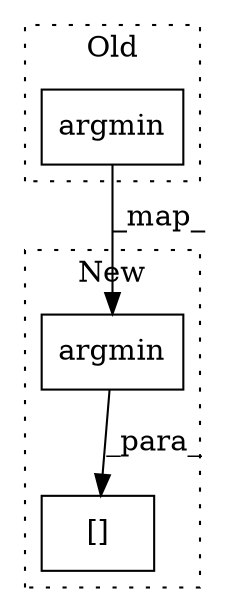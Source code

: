 digraph G {
subgraph cluster0 {
1 [label="argmin" a="32" s="6004,6020" l="7,1" shape="box"];
label = "Old";
style="dotted";
}
subgraph cluster1 {
2 [label="argmin" a="32" s="5949,5965" l="7,1" shape="box"];
3 [label="[]" a="2" s="5935,5966" l="8,1" shape="box"];
label = "New";
style="dotted";
}
1 -> 2 [label="_map_"];
2 -> 3 [label="_para_"];
}